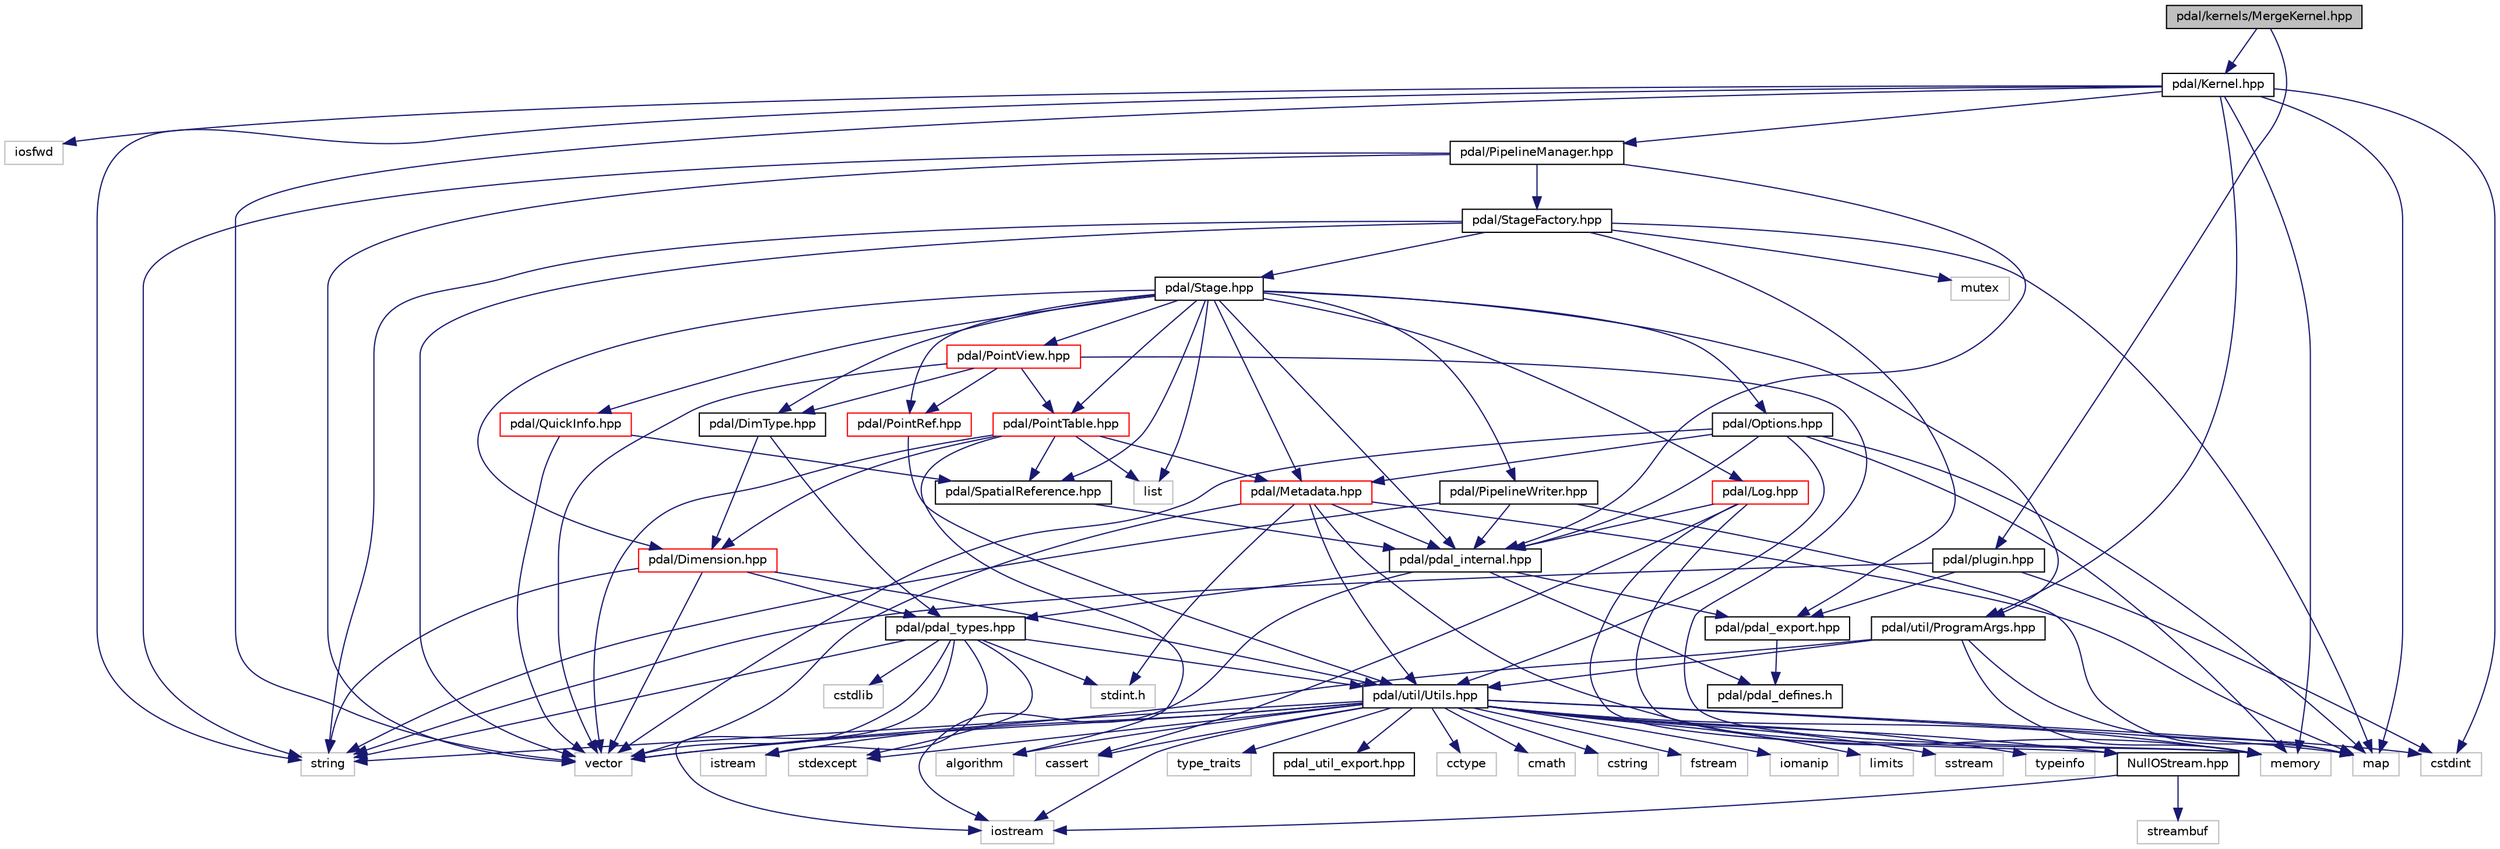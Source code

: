digraph "pdal/kernels/MergeKernel.hpp"
{
  edge [fontname="Helvetica",fontsize="10",labelfontname="Helvetica",labelfontsize="10"];
  node [fontname="Helvetica",fontsize="10",shape=record];
  Node1 [label="pdal/kernels/MergeKernel.hpp",height=0.2,width=0.4,color="black", fillcolor="grey75", style="filled", fontcolor="black"];
  Node1 -> Node2 [color="midnightblue",fontsize="10",style="solid",fontname="Helvetica"];
  Node2 [label="pdal/Kernel.hpp",height=0.2,width=0.4,color="black", fillcolor="white", style="filled",URL="$Kernel_8hpp.html"];
  Node2 -> Node3 [color="midnightblue",fontsize="10",style="solid",fontname="Helvetica"];
  Node3 [label="cstdint",height=0.2,width=0.4,color="grey75", fillcolor="white", style="filled"];
  Node2 -> Node4 [color="midnightblue",fontsize="10",style="solid",fontname="Helvetica"];
  Node4 [label="iosfwd",height=0.2,width=0.4,color="grey75", fillcolor="white", style="filled"];
  Node2 -> Node5 [color="midnightblue",fontsize="10",style="solid",fontname="Helvetica"];
  Node5 [label="map",height=0.2,width=0.4,color="grey75", fillcolor="white", style="filled"];
  Node2 -> Node6 [color="midnightblue",fontsize="10",style="solid",fontname="Helvetica"];
  Node6 [label="memory",height=0.2,width=0.4,color="grey75", fillcolor="white", style="filled"];
  Node2 -> Node7 [color="midnightblue",fontsize="10",style="solid",fontname="Helvetica"];
  Node7 [label="string",height=0.2,width=0.4,color="grey75", fillcolor="white", style="filled"];
  Node2 -> Node8 [color="midnightblue",fontsize="10",style="solid",fontname="Helvetica"];
  Node8 [label="vector",height=0.2,width=0.4,color="grey75", fillcolor="white", style="filled"];
  Node2 -> Node9 [color="midnightblue",fontsize="10",style="solid",fontname="Helvetica"];
  Node9 [label="pdal/PipelineManager.hpp",height=0.2,width=0.4,color="black", fillcolor="white", style="filled",URL="$PipelineManager_8hpp.html"];
  Node9 -> Node10 [color="midnightblue",fontsize="10",style="solid",fontname="Helvetica"];
  Node10 [label="pdal/pdal_internal.hpp",height=0.2,width=0.4,color="black", fillcolor="white", style="filled",URL="$pdal__internal_8hpp.html"];
  Node10 -> Node11 [color="midnightblue",fontsize="10",style="solid",fontname="Helvetica"];
  Node11 [label="iostream",height=0.2,width=0.4,color="grey75", fillcolor="white", style="filled"];
  Node10 -> Node12 [color="midnightblue",fontsize="10",style="solid",fontname="Helvetica"];
  Node12 [label="pdal/pdal_export.hpp",height=0.2,width=0.4,color="black", fillcolor="white", style="filled",URL="$pdal__export_8hpp.html"];
  Node12 -> Node13 [color="midnightblue",fontsize="10",style="solid",fontname="Helvetica"];
  Node13 [label="pdal/pdal_defines.h",height=0.2,width=0.4,color="black", fillcolor="white", style="filled",URL="$pdal__defines_8h.html"];
  Node10 -> Node13 [color="midnightblue",fontsize="10",style="solid",fontname="Helvetica"];
  Node10 -> Node14 [color="midnightblue",fontsize="10",style="solid",fontname="Helvetica"];
  Node14 [label="pdal/pdal_types.hpp",height=0.2,width=0.4,color="black", fillcolor="white", style="filled",URL="$pdal__types_8hpp.html"];
  Node14 -> Node15 [color="midnightblue",fontsize="10",style="solid",fontname="Helvetica"];
  Node15 [label="stdint.h",height=0.2,width=0.4,color="grey75", fillcolor="white", style="filled"];
  Node14 -> Node16 [color="midnightblue",fontsize="10",style="solid",fontname="Helvetica"];
  Node16 [label="cstdlib",height=0.2,width=0.4,color="grey75", fillcolor="white", style="filled"];
  Node14 -> Node17 [color="midnightblue",fontsize="10",style="solid",fontname="Helvetica"];
  Node17 [label="istream",height=0.2,width=0.4,color="grey75", fillcolor="white", style="filled"];
  Node14 -> Node18 [color="midnightblue",fontsize="10",style="solid",fontname="Helvetica"];
  Node18 [label="stdexcept",height=0.2,width=0.4,color="grey75", fillcolor="white", style="filled"];
  Node14 -> Node7 [color="midnightblue",fontsize="10",style="solid",fontname="Helvetica"];
  Node14 -> Node8 [color="midnightblue",fontsize="10",style="solid",fontname="Helvetica"];
  Node14 -> Node11 [color="midnightblue",fontsize="10",style="solid",fontname="Helvetica"];
  Node14 -> Node19 [color="midnightblue",fontsize="10",style="solid",fontname="Helvetica"];
  Node19 [label="pdal/util/Utils.hpp",height=0.2,width=0.4,color="black", fillcolor="white", style="filled",URL="$Utils_8hpp.html"];
  Node19 -> Node20 [color="midnightblue",fontsize="10",style="solid",fontname="Helvetica"];
  Node20 [label="algorithm",height=0.2,width=0.4,color="grey75", fillcolor="white", style="filled"];
  Node19 -> Node21 [color="midnightblue",fontsize="10",style="solid",fontname="Helvetica"];
  Node21 [label="cassert",height=0.2,width=0.4,color="grey75", fillcolor="white", style="filled"];
  Node19 -> Node22 [color="midnightblue",fontsize="10",style="solid",fontname="Helvetica"];
  Node22 [label="cctype",height=0.2,width=0.4,color="grey75", fillcolor="white", style="filled"];
  Node19 -> Node23 [color="midnightblue",fontsize="10",style="solid",fontname="Helvetica"];
  Node23 [label="cmath",height=0.2,width=0.4,color="grey75", fillcolor="white", style="filled"];
  Node19 -> Node3 [color="midnightblue",fontsize="10",style="solid",fontname="Helvetica"];
  Node19 -> Node24 [color="midnightblue",fontsize="10",style="solid",fontname="Helvetica"];
  Node24 [label="cstring",height=0.2,width=0.4,color="grey75", fillcolor="white", style="filled"];
  Node19 -> Node25 [color="midnightblue",fontsize="10",style="solid",fontname="Helvetica"];
  Node25 [label="fstream",height=0.2,width=0.4,color="grey75", fillcolor="white", style="filled"];
  Node19 -> Node26 [color="midnightblue",fontsize="10",style="solid",fontname="Helvetica"];
  Node26 [label="iomanip",height=0.2,width=0.4,color="grey75", fillcolor="white", style="filled"];
  Node19 -> Node17 [color="midnightblue",fontsize="10",style="solid",fontname="Helvetica"];
  Node19 -> Node27 [color="midnightblue",fontsize="10",style="solid",fontname="Helvetica"];
  Node27 [label="limits",height=0.2,width=0.4,color="grey75", fillcolor="white", style="filled"];
  Node19 -> Node5 [color="midnightblue",fontsize="10",style="solid",fontname="Helvetica"];
  Node19 -> Node6 [color="midnightblue",fontsize="10",style="solid",fontname="Helvetica"];
  Node19 -> Node28 [color="midnightblue",fontsize="10",style="solid",fontname="Helvetica"];
  Node28 [label="sstream",height=0.2,width=0.4,color="grey75", fillcolor="white", style="filled"];
  Node19 -> Node18 [color="midnightblue",fontsize="10",style="solid",fontname="Helvetica"];
  Node19 -> Node7 [color="midnightblue",fontsize="10",style="solid",fontname="Helvetica"];
  Node19 -> Node29 [color="midnightblue",fontsize="10",style="solid",fontname="Helvetica"];
  Node29 [label="typeinfo",height=0.2,width=0.4,color="grey75", fillcolor="white", style="filled"];
  Node19 -> Node30 [color="midnightblue",fontsize="10",style="solid",fontname="Helvetica"];
  Node30 [label="type_traits",height=0.2,width=0.4,color="grey75", fillcolor="white", style="filled"];
  Node19 -> Node8 [color="midnightblue",fontsize="10",style="solid",fontname="Helvetica"];
  Node19 -> Node11 [color="midnightblue",fontsize="10",style="solid",fontname="Helvetica"];
  Node19 -> Node31 [color="midnightblue",fontsize="10",style="solid",fontname="Helvetica"];
  Node31 [label="NullOStream.hpp",height=0.2,width=0.4,color="black", fillcolor="white", style="filled",URL="$NullOStream_8hpp.html"];
  Node31 -> Node11 [color="midnightblue",fontsize="10",style="solid",fontname="Helvetica"];
  Node31 -> Node32 [color="midnightblue",fontsize="10",style="solid",fontname="Helvetica"];
  Node32 [label="streambuf",height=0.2,width=0.4,color="grey75", fillcolor="white", style="filled"];
  Node19 -> Node33 [color="midnightblue",fontsize="10",style="solid",fontname="Helvetica"];
  Node33 [label="pdal_util_export.hpp",height=0.2,width=0.4,color="black", fillcolor="white", style="filled",URL="$pdal__util__export_8hpp.html"];
  Node9 -> Node34 [color="midnightblue",fontsize="10",style="solid",fontname="Helvetica"];
  Node34 [label="pdal/StageFactory.hpp",height=0.2,width=0.4,color="black", fillcolor="white", style="filled",URL="$StageFactory_8hpp.html"];
  Node34 -> Node12 [color="midnightblue",fontsize="10",style="solid",fontname="Helvetica"];
  Node34 -> Node35 [color="midnightblue",fontsize="10",style="solid",fontname="Helvetica"];
  Node35 [label="pdal/Stage.hpp",height=0.2,width=0.4,color="black", fillcolor="white", style="filled",URL="$Stage_8hpp.html"];
  Node35 -> Node36 [color="midnightblue",fontsize="10",style="solid",fontname="Helvetica"];
  Node36 [label="list",height=0.2,width=0.4,color="grey75", fillcolor="white", style="filled"];
  Node35 -> Node10 [color="midnightblue",fontsize="10",style="solid",fontname="Helvetica"];
  Node35 -> Node37 [color="midnightblue",fontsize="10",style="solid",fontname="Helvetica"];
  Node37 [label="pdal/Dimension.hpp",height=0.2,width=0.4,color="red", fillcolor="white", style="filled",URL="$Dimension_8hpp.html"];
  Node37 -> Node7 [color="midnightblue",fontsize="10",style="solid",fontname="Helvetica"];
  Node37 -> Node8 [color="midnightblue",fontsize="10",style="solid",fontname="Helvetica"];
  Node37 -> Node14 [color="midnightblue",fontsize="10",style="solid",fontname="Helvetica"];
  Node37 -> Node19 [color="midnightblue",fontsize="10",style="solid",fontname="Helvetica"];
  Node35 -> Node38 [color="midnightblue",fontsize="10",style="solid",fontname="Helvetica"];
  Node38 [label="pdal/DimType.hpp",height=0.2,width=0.4,color="black", fillcolor="white", style="filled",URL="$DimType_8hpp.html"];
  Node38 -> Node37 [color="midnightblue",fontsize="10",style="solid",fontname="Helvetica"];
  Node38 -> Node14 [color="midnightblue",fontsize="10",style="solid",fontname="Helvetica"];
  Node35 -> Node39 [color="midnightblue",fontsize="10",style="solid",fontname="Helvetica"];
  Node39 [label="pdal/Log.hpp",height=0.2,width=0.4,color="red", fillcolor="white", style="filled",URL="$Log_8hpp.html"];
  Node39 -> Node21 [color="midnightblue",fontsize="10",style="solid",fontname="Helvetica"];
  Node39 -> Node6 [color="midnightblue",fontsize="10",style="solid",fontname="Helvetica"];
  Node39 -> Node10 [color="midnightblue",fontsize="10",style="solid",fontname="Helvetica"];
  Node39 -> Node31 [color="midnightblue",fontsize="10",style="solid",fontname="Helvetica"];
  Node35 -> Node40 [color="midnightblue",fontsize="10",style="solid",fontname="Helvetica"];
  Node40 [label="pdal/Metadata.hpp",height=0.2,width=0.4,color="red", fillcolor="white", style="filled",URL="$Metadata_8hpp.html"];
  Node40 -> Node10 [color="midnightblue",fontsize="10",style="solid",fontname="Helvetica"];
  Node40 -> Node19 [color="midnightblue",fontsize="10",style="solid",fontname="Helvetica"];
  Node40 -> Node5 [color="midnightblue",fontsize="10",style="solid",fontname="Helvetica"];
  Node40 -> Node6 [color="midnightblue",fontsize="10",style="solid",fontname="Helvetica"];
  Node40 -> Node8 [color="midnightblue",fontsize="10",style="solid",fontname="Helvetica"];
  Node40 -> Node15 [color="midnightblue",fontsize="10",style="solid",fontname="Helvetica"];
  Node35 -> Node41 [color="midnightblue",fontsize="10",style="solid",fontname="Helvetica"];
  Node41 [label="pdal/Options.hpp",height=0.2,width=0.4,color="black", fillcolor="white", style="filled",URL="$Options_8hpp.html"];
  Node41 -> Node10 [color="midnightblue",fontsize="10",style="solid",fontname="Helvetica"];
  Node41 -> Node40 [color="midnightblue",fontsize="10",style="solid",fontname="Helvetica"];
  Node41 -> Node19 [color="midnightblue",fontsize="10",style="solid",fontname="Helvetica"];
  Node41 -> Node5 [color="midnightblue",fontsize="10",style="solid",fontname="Helvetica"];
  Node41 -> Node6 [color="midnightblue",fontsize="10",style="solid",fontname="Helvetica"];
  Node41 -> Node8 [color="midnightblue",fontsize="10",style="solid",fontname="Helvetica"];
  Node35 -> Node42 [color="midnightblue",fontsize="10",style="solid",fontname="Helvetica"];
  Node42 [label="pdal/PipelineWriter.hpp",height=0.2,width=0.4,color="black", fillcolor="white", style="filled",URL="$PipelineWriter_8hpp.html"];
  Node42 -> Node10 [color="midnightblue",fontsize="10",style="solid",fontname="Helvetica"];
  Node42 -> Node5 [color="midnightblue",fontsize="10",style="solid",fontname="Helvetica"];
  Node42 -> Node7 [color="midnightblue",fontsize="10",style="solid",fontname="Helvetica"];
  Node35 -> Node43 [color="midnightblue",fontsize="10",style="solid",fontname="Helvetica"];
  Node43 [label="pdal/PointTable.hpp",height=0.2,width=0.4,color="red", fillcolor="white", style="filled",URL="$PointTable_8hpp.html"];
  Node43 -> Node20 [color="midnightblue",fontsize="10",style="solid",fontname="Helvetica"];
  Node43 -> Node36 [color="midnightblue",fontsize="10",style="solid",fontname="Helvetica"];
  Node43 -> Node8 [color="midnightblue",fontsize="10",style="solid",fontname="Helvetica"];
  Node43 -> Node44 [color="midnightblue",fontsize="10",style="solid",fontname="Helvetica"];
  Node44 [label="pdal/SpatialReference.hpp",height=0.2,width=0.4,color="black", fillcolor="white", style="filled",URL="$SpatialReference_8hpp.html"];
  Node44 -> Node10 [color="midnightblue",fontsize="10",style="solid",fontname="Helvetica"];
  Node43 -> Node37 [color="midnightblue",fontsize="10",style="solid",fontname="Helvetica"];
  Node43 -> Node40 [color="midnightblue",fontsize="10",style="solid",fontname="Helvetica"];
  Node35 -> Node45 [color="midnightblue",fontsize="10",style="solid",fontname="Helvetica"];
  Node45 [label="pdal/PointRef.hpp",height=0.2,width=0.4,color="red", fillcolor="white", style="filled",URL="$PointRef_8hpp.html"];
  Node45 -> Node19 [color="midnightblue",fontsize="10",style="solid",fontname="Helvetica"];
  Node35 -> Node46 [color="midnightblue",fontsize="10",style="solid",fontname="Helvetica"];
  Node46 [label="pdal/PointView.hpp",height=0.2,width=0.4,color="red", fillcolor="white", style="filled",URL="$PointView_8hpp.html"];
  Node46 -> Node38 [color="midnightblue",fontsize="10",style="solid",fontname="Helvetica"];
  Node46 -> Node45 [color="midnightblue",fontsize="10",style="solid",fontname="Helvetica"];
  Node46 -> Node43 [color="midnightblue",fontsize="10",style="solid",fontname="Helvetica"];
  Node46 -> Node6 [color="midnightblue",fontsize="10",style="solid",fontname="Helvetica"];
  Node46 -> Node8 [color="midnightblue",fontsize="10",style="solid",fontname="Helvetica"];
  Node35 -> Node47 [color="midnightblue",fontsize="10",style="solid",fontname="Helvetica"];
  Node47 [label="pdal/QuickInfo.hpp",height=0.2,width=0.4,color="red", fillcolor="white", style="filled",URL="$QuickInfo_8hpp.html"];
  Node47 -> Node8 [color="midnightblue",fontsize="10",style="solid",fontname="Helvetica"];
  Node47 -> Node44 [color="midnightblue",fontsize="10",style="solid",fontname="Helvetica"];
  Node35 -> Node44 [color="midnightblue",fontsize="10",style="solid",fontname="Helvetica"];
  Node35 -> Node48 [color="midnightblue",fontsize="10",style="solid",fontname="Helvetica"];
  Node48 [label="pdal/util/ProgramArgs.hpp",height=0.2,width=0.4,color="black", fillcolor="white", style="filled",URL="$ProgramArgs_8hpp.html"];
  Node48 -> Node5 [color="midnightblue",fontsize="10",style="solid",fontname="Helvetica"];
  Node48 -> Node6 [color="midnightblue",fontsize="10",style="solid",fontname="Helvetica"];
  Node48 -> Node8 [color="midnightblue",fontsize="10",style="solid",fontname="Helvetica"];
  Node48 -> Node19 [color="midnightblue",fontsize="10",style="solid",fontname="Helvetica"];
  Node34 -> Node5 [color="midnightblue",fontsize="10",style="solid",fontname="Helvetica"];
  Node34 -> Node49 [color="midnightblue",fontsize="10",style="solid",fontname="Helvetica"];
  Node49 [label="mutex",height=0.2,width=0.4,color="grey75", fillcolor="white", style="filled"];
  Node34 -> Node7 [color="midnightblue",fontsize="10",style="solid",fontname="Helvetica"];
  Node34 -> Node8 [color="midnightblue",fontsize="10",style="solid",fontname="Helvetica"];
  Node9 -> Node8 [color="midnightblue",fontsize="10",style="solid",fontname="Helvetica"];
  Node9 -> Node7 [color="midnightblue",fontsize="10",style="solid",fontname="Helvetica"];
  Node2 -> Node48 [color="midnightblue",fontsize="10",style="solid",fontname="Helvetica"];
  Node1 -> Node50 [color="midnightblue",fontsize="10",style="solid",fontname="Helvetica"];
  Node50 [label="pdal/plugin.hpp",height=0.2,width=0.4,color="black", fillcolor="white", style="filled",URL="$plugin_8hpp.html"];
  Node50 -> Node7 [color="midnightblue",fontsize="10",style="solid",fontname="Helvetica"];
  Node50 -> Node12 [color="midnightblue",fontsize="10",style="solid",fontname="Helvetica"];
  Node50 -> Node3 [color="midnightblue",fontsize="10",style="solid",fontname="Helvetica"];
}
